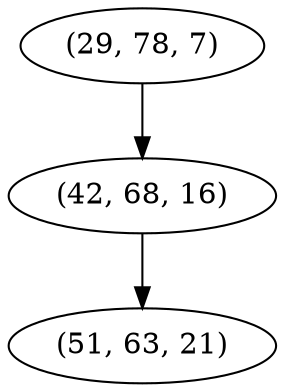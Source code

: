 digraph tree {
    "(29, 78, 7)";
    "(42, 68, 16)";
    "(51, 63, 21)";
    "(29, 78, 7)" -> "(42, 68, 16)";
    "(42, 68, 16)" -> "(51, 63, 21)";
}
